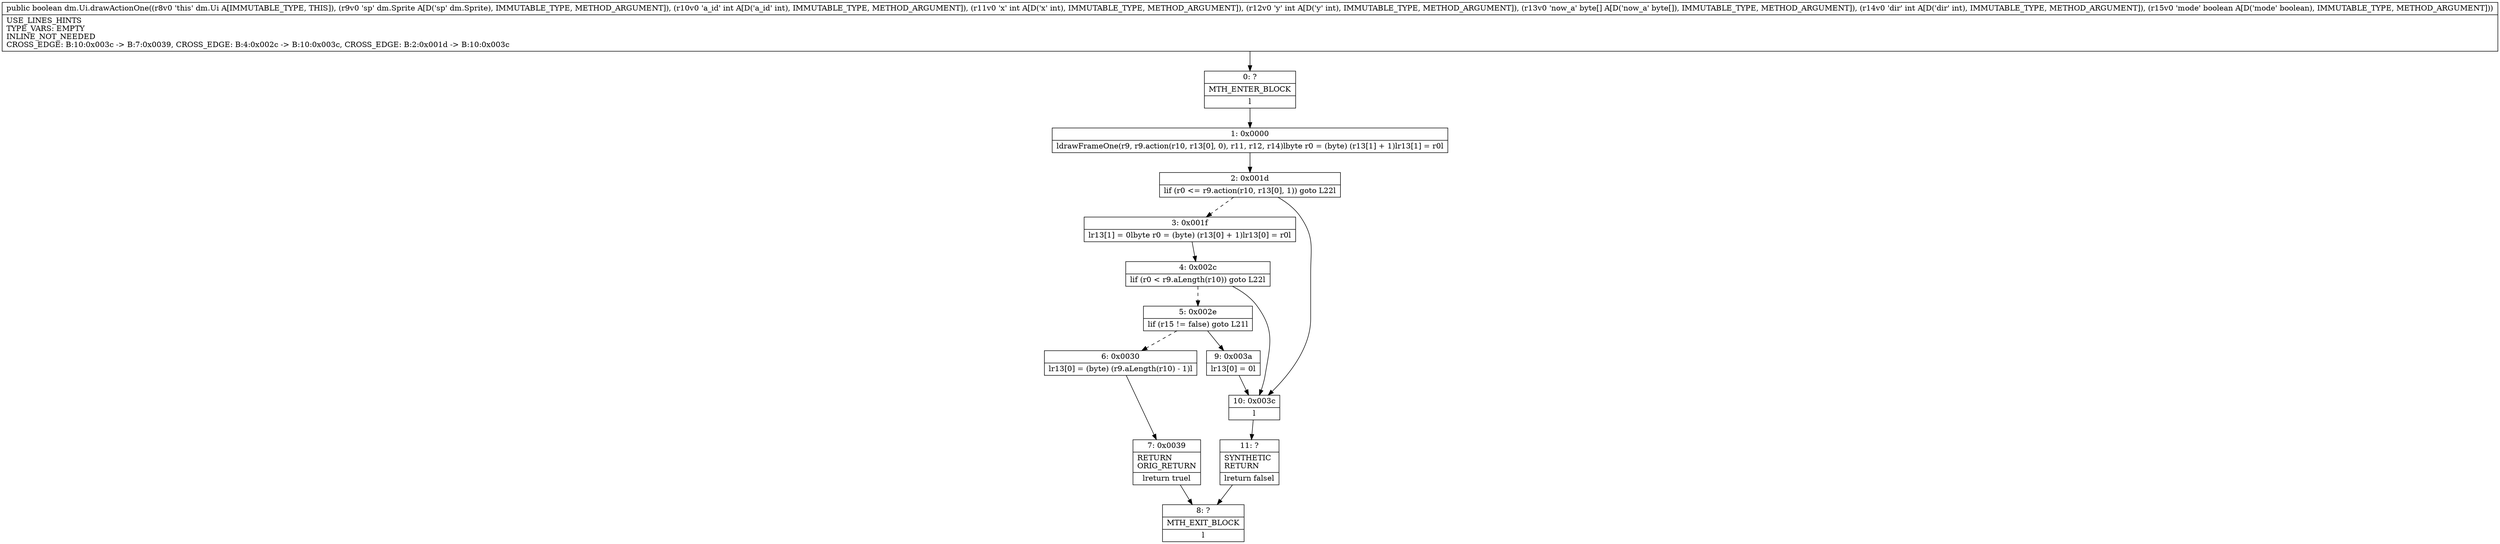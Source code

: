 digraph "CFG fordm.Ui.drawActionOne(Ldm\/Sprite;III[BIZ)Z" {
Node_0 [shape=record,label="{0\:\ ?|MTH_ENTER_BLOCK\l|l}"];
Node_1 [shape=record,label="{1\:\ 0x0000|ldrawFrameOne(r9, r9.action(r10, r13[0], 0), r11, r12, r14)lbyte r0 = (byte) (r13[1] + 1)lr13[1] = r0l}"];
Node_2 [shape=record,label="{2\:\ 0x001d|lif (r0 \<= r9.action(r10, r13[0], 1)) goto L22l}"];
Node_3 [shape=record,label="{3\:\ 0x001f|lr13[1] = 0lbyte r0 = (byte) (r13[0] + 1)lr13[0] = r0l}"];
Node_4 [shape=record,label="{4\:\ 0x002c|lif (r0 \< r9.aLength(r10)) goto L22l}"];
Node_5 [shape=record,label="{5\:\ 0x002e|lif (r15 != false) goto L21l}"];
Node_6 [shape=record,label="{6\:\ 0x0030|lr13[0] = (byte) (r9.aLength(r10) \- 1)l}"];
Node_7 [shape=record,label="{7\:\ 0x0039|RETURN\lORIG_RETURN\l|lreturn truel}"];
Node_8 [shape=record,label="{8\:\ ?|MTH_EXIT_BLOCK\l|l}"];
Node_9 [shape=record,label="{9\:\ 0x003a|lr13[0] = 0l}"];
Node_10 [shape=record,label="{10\:\ 0x003c|l}"];
Node_11 [shape=record,label="{11\:\ ?|SYNTHETIC\lRETURN\l|lreturn falsel}"];
MethodNode[shape=record,label="{public boolean dm.Ui.drawActionOne((r8v0 'this' dm.Ui A[IMMUTABLE_TYPE, THIS]), (r9v0 'sp' dm.Sprite A[D('sp' dm.Sprite), IMMUTABLE_TYPE, METHOD_ARGUMENT]), (r10v0 'a_id' int A[D('a_id' int), IMMUTABLE_TYPE, METHOD_ARGUMENT]), (r11v0 'x' int A[D('x' int), IMMUTABLE_TYPE, METHOD_ARGUMENT]), (r12v0 'y' int A[D('y' int), IMMUTABLE_TYPE, METHOD_ARGUMENT]), (r13v0 'now_a' byte[] A[D('now_a' byte[]), IMMUTABLE_TYPE, METHOD_ARGUMENT]), (r14v0 'dir' int A[D('dir' int), IMMUTABLE_TYPE, METHOD_ARGUMENT]), (r15v0 'mode' boolean A[D('mode' boolean), IMMUTABLE_TYPE, METHOD_ARGUMENT]))  | USE_LINES_HINTS\lTYPE_VARS: EMPTY\lINLINE_NOT_NEEDED\lCROSS_EDGE: B:10:0x003c \-\> B:7:0x0039, CROSS_EDGE: B:4:0x002c \-\> B:10:0x003c, CROSS_EDGE: B:2:0x001d \-\> B:10:0x003c\l}"];
MethodNode -> Node_0;
Node_0 -> Node_1;
Node_1 -> Node_2;
Node_2 -> Node_3[style=dashed];
Node_2 -> Node_10;
Node_3 -> Node_4;
Node_4 -> Node_5[style=dashed];
Node_4 -> Node_10;
Node_5 -> Node_6[style=dashed];
Node_5 -> Node_9;
Node_6 -> Node_7;
Node_7 -> Node_8;
Node_9 -> Node_10;
Node_10 -> Node_11;
Node_11 -> Node_8;
}

